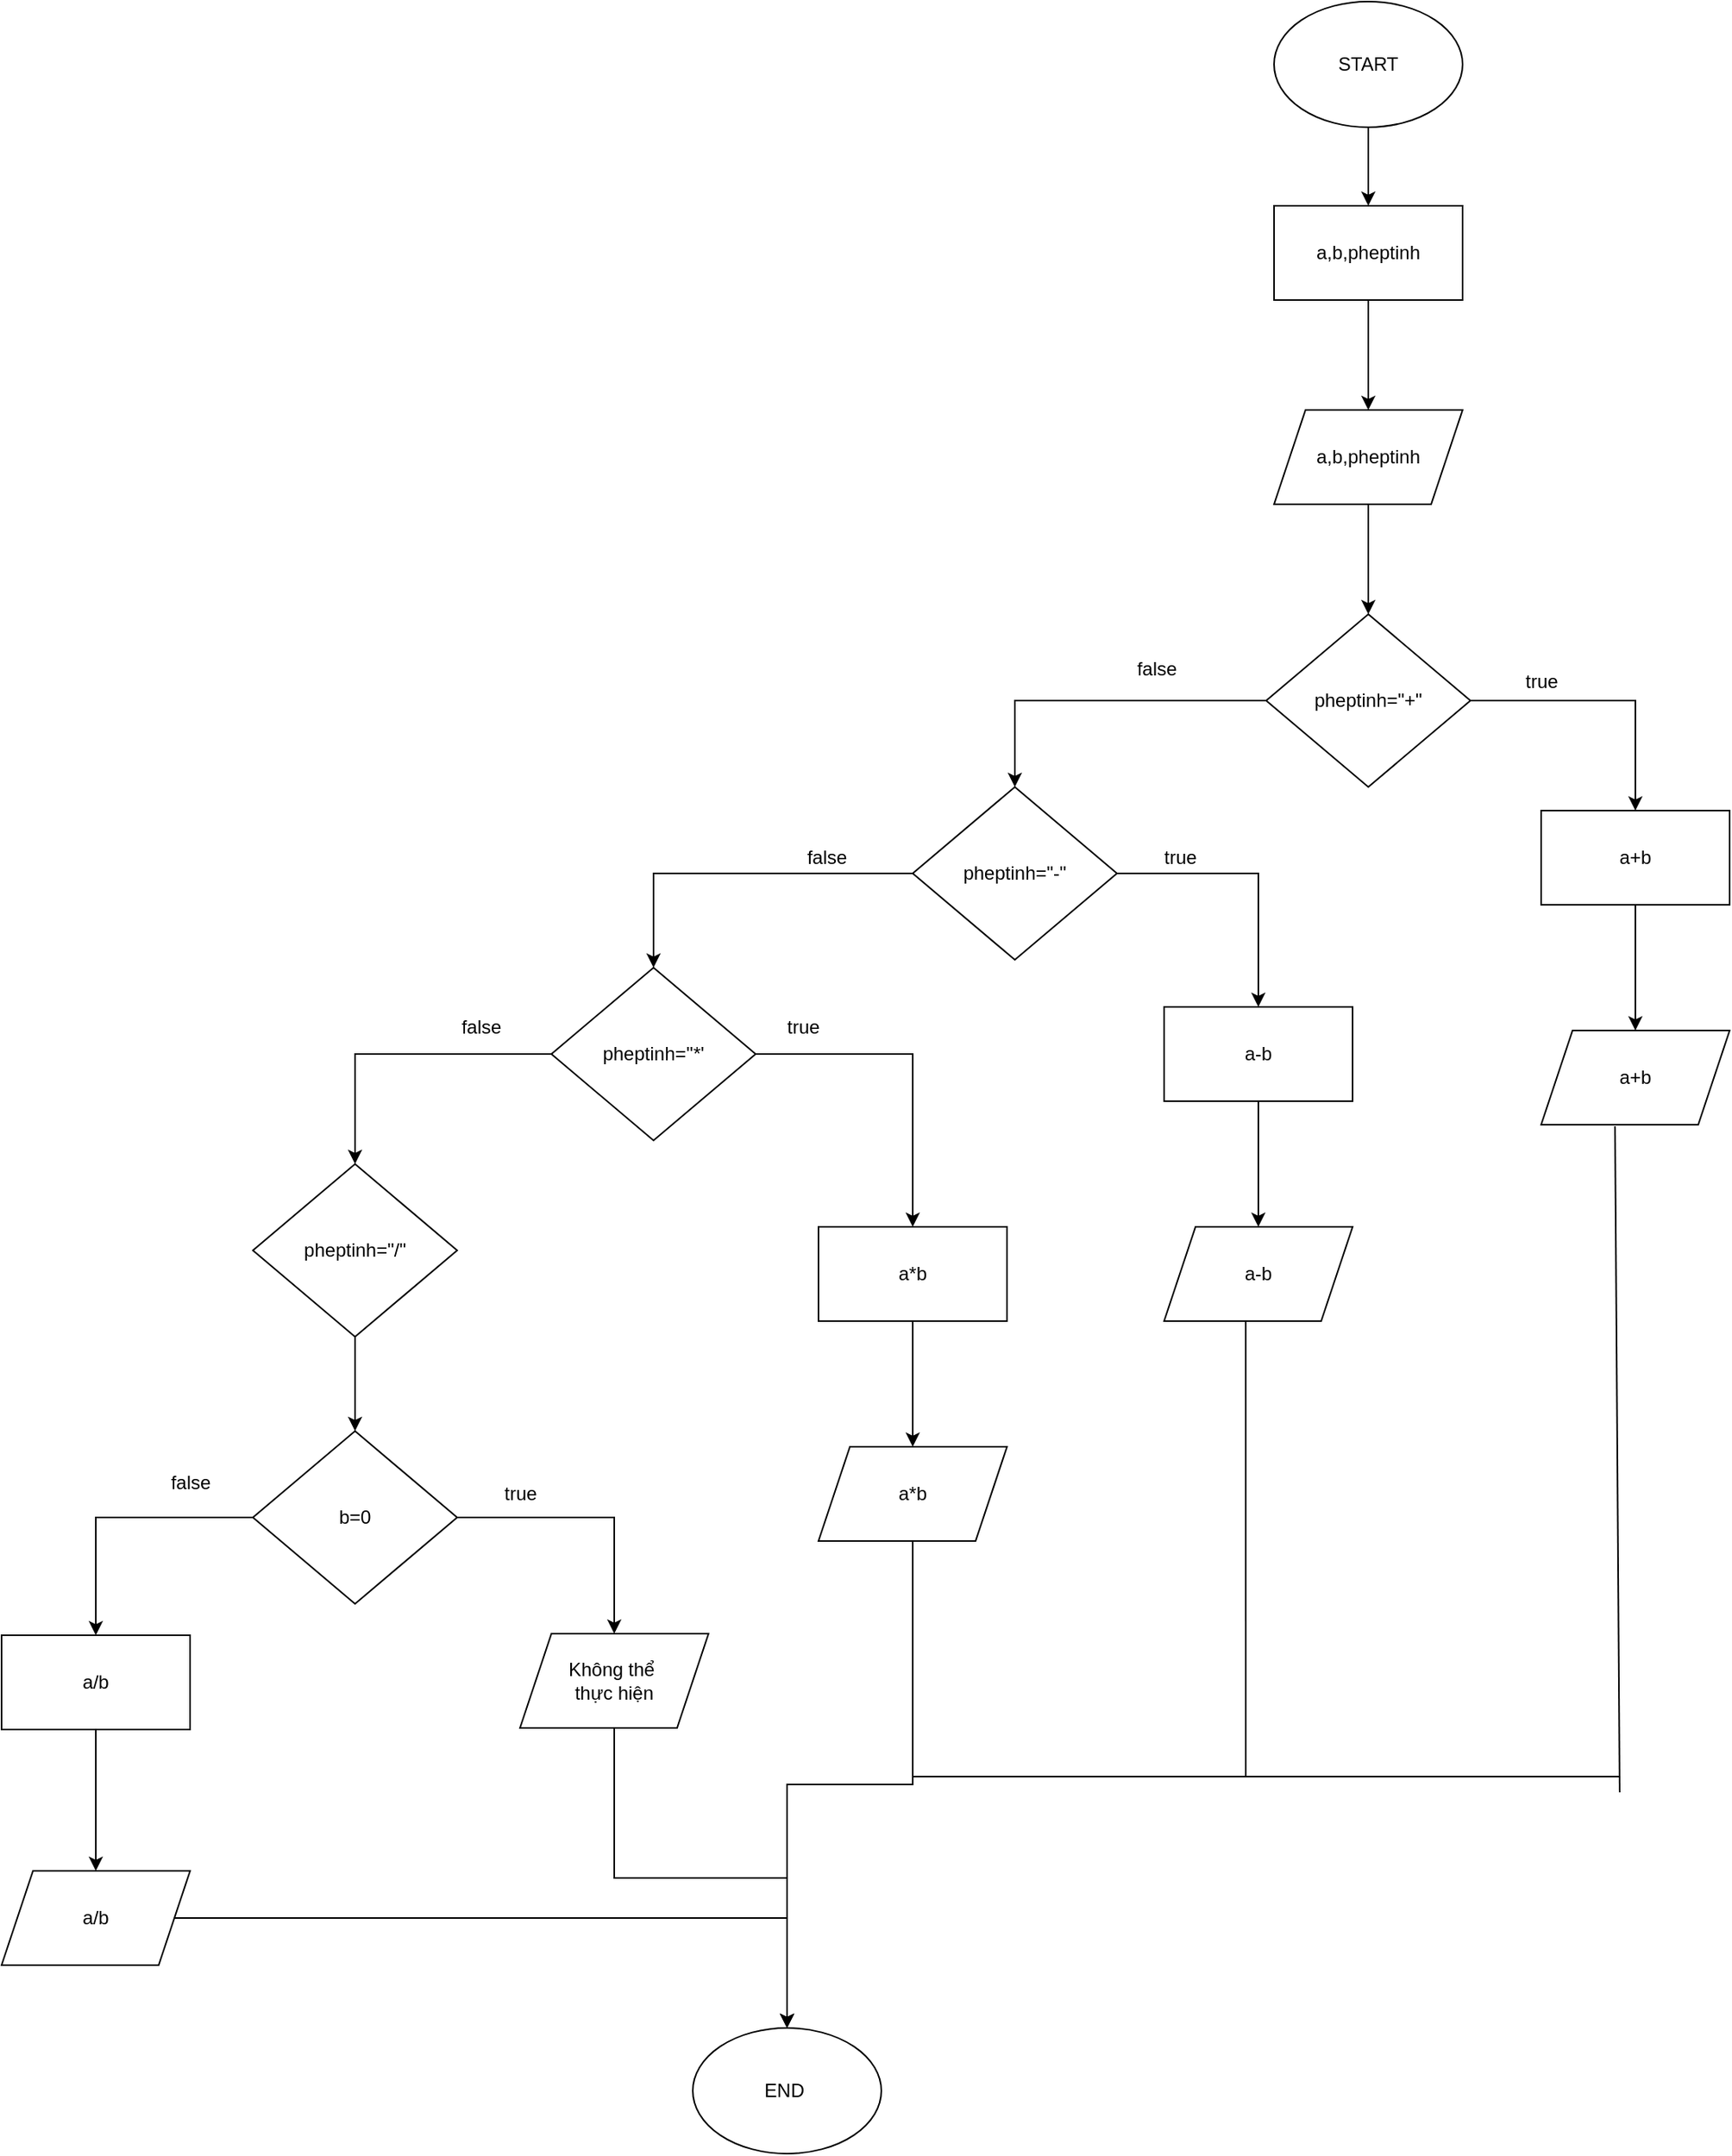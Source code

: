 <mxfile version="24.8.6">
  <diagram id="C5RBs43oDa-KdzZeNtuy" name="Page-1">
    <mxGraphModel dx="1947" dy="508" grid="1" gridSize="10" guides="1" tooltips="1" connect="1" arrows="1" fold="1" page="1" pageScale="1" pageWidth="827" pageHeight="1169" math="0" shadow="0">
      <root>
        <mxCell id="WIyWlLk6GJQsqaUBKTNV-0" />
        <mxCell id="WIyWlLk6GJQsqaUBKTNV-1" parent="WIyWlLk6GJQsqaUBKTNV-0" />
        <mxCell id="AR5Z-QuT03U5Xt1z8wnu-2" value="" style="edgeStyle=orthogonalEdgeStyle;rounded=0;orthogonalLoop=1;jettySize=auto;html=1;" edge="1" parent="WIyWlLk6GJQsqaUBKTNV-1" source="AR5Z-QuT03U5Xt1z8wnu-0" target="AR5Z-QuT03U5Xt1z8wnu-1">
          <mxGeometry relative="1" as="geometry" />
        </mxCell>
        <mxCell id="AR5Z-QuT03U5Xt1z8wnu-0" value="START" style="ellipse;whiteSpace=wrap;html=1;" vertex="1" parent="WIyWlLk6GJQsqaUBKTNV-1">
          <mxGeometry x="380" y="70" width="120" height="80" as="geometry" />
        </mxCell>
        <mxCell id="AR5Z-QuT03U5Xt1z8wnu-4" value="" style="edgeStyle=orthogonalEdgeStyle;rounded=0;orthogonalLoop=1;jettySize=auto;html=1;" edge="1" parent="WIyWlLk6GJQsqaUBKTNV-1" source="AR5Z-QuT03U5Xt1z8wnu-1" target="AR5Z-QuT03U5Xt1z8wnu-3">
          <mxGeometry relative="1" as="geometry" />
        </mxCell>
        <mxCell id="AR5Z-QuT03U5Xt1z8wnu-1" value="a,b,pheptinh" style="whiteSpace=wrap;html=1;" vertex="1" parent="WIyWlLk6GJQsqaUBKTNV-1">
          <mxGeometry x="380" y="200" width="120" height="60" as="geometry" />
        </mxCell>
        <mxCell id="AR5Z-QuT03U5Xt1z8wnu-6" value="" style="edgeStyle=orthogonalEdgeStyle;rounded=0;orthogonalLoop=1;jettySize=auto;html=1;" edge="1" parent="WIyWlLk6GJQsqaUBKTNV-1" source="AR5Z-QuT03U5Xt1z8wnu-3" target="AR5Z-QuT03U5Xt1z8wnu-5">
          <mxGeometry relative="1" as="geometry" />
        </mxCell>
        <mxCell id="AR5Z-QuT03U5Xt1z8wnu-3" value="a,b,pheptinh" style="shape=parallelogram;perimeter=parallelogramPerimeter;whiteSpace=wrap;html=1;fixedSize=1;" vertex="1" parent="WIyWlLk6GJQsqaUBKTNV-1">
          <mxGeometry x="380" y="330" width="120" height="60" as="geometry" />
        </mxCell>
        <mxCell id="AR5Z-QuT03U5Xt1z8wnu-8" value="" style="edgeStyle=orthogonalEdgeStyle;rounded=0;orthogonalLoop=1;jettySize=auto;html=1;" edge="1" parent="WIyWlLk6GJQsqaUBKTNV-1" source="AR5Z-QuT03U5Xt1z8wnu-5" target="AR5Z-QuT03U5Xt1z8wnu-7">
          <mxGeometry relative="1" as="geometry" />
        </mxCell>
        <mxCell id="AR5Z-QuT03U5Xt1z8wnu-17" style="edgeStyle=orthogonalEdgeStyle;rounded=0;orthogonalLoop=1;jettySize=auto;html=1;entryX=0.5;entryY=0;entryDx=0;entryDy=0;" edge="1" parent="WIyWlLk6GJQsqaUBKTNV-1" source="AR5Z-QuT03U5Xt1z8wnu-5" target="AR5Z-QuT03U5Xt1z8wnu-12">
          <mxGeometry relative="1" as="geometry" />
        </mxCell>
        <mxCell id="AR5Z-QuT03U5Xt1z8wnu-5" value="pheptinh=&quot;+&quot;" style="rhombus;whiteSpace=wrap;html=1;" vertex="1" parent="WIyWlLk6GJQsqaUBKTNV-1">
          <mxGeometry x="375" y="460" width="130" height="110" as="geometry" />
        </mxCell>
        <mxCell id="AR5Z-QuT03U5Xt1z8wnu-11" value="" style="edgeStyle=orthogonalEdgeStyle;rounded=0;orthogonalLoop=1;jettySize=auto;html=1;" edge="1" parent="WIyWlLk6GJQsqaUBKTNV-1" source="AR5Z-QuT03U5Xt1z8wnu-7" target="AR5Z-QuT03U5Xt1z8wnu-10">
          <mxGeometry relative="1" as="geometry" />
        </mxCell>
        <mxCell id="AR5Z-QuT03U5Xt1z8wnu-7" value="a+b" style="whiteSpace=wrap;html=1;" vertex="1" parent="WIyWlLk6GJQsqaUBKTNV-1">
          <mxGeometry x="550" y="585" width="120" height="60" as="geometry" />
        </mxCell>
        <mxCell id="AR5Z-QuT03U5Xt1z8wnu-9" value="true" style="text;html=1;align=center;verticalAlign=middle;resizable=0;points=[];autosize=1;strokeColor=none;fillColor=none;" vertex="1" parent="WIyWlLk6GJQsqaUBKTNV-1">
          <mxGeometry x="530" y="488" width="40" height="30" as="geometry" />
        </mxCell>
        <mxCell id="AR5Z-QuT03U5Xt1z8wnu-10" value="a+b" style="shape=parallelogram;perimeter=parallelogramPerimeter;whiteSpace=wrap;html=1;fixedSize=1;" vertex="1" parent="WIyWlLk6GJQsqaUBKTNV-1">
          <mxGeometry x="550" y="725" width="120" height="60" as="geometry" />
        </mxCell>
        <mxCell id="AR5Z-QuT03U5Xt1z8wnu-16" value="" style="edgeStyle=orthogonalEdgeStyle;rounded=0;orthogonalLoop=1;jettySize=auto;html=1;" edge="1" parent="WIyWlLk6GJQsqaUBKTNV-1" source="AR5Z-QuT03U5Xt1z8wnu-12" target="AR5Z-QuT03U5Xt1z8wnu-15">
          <mxGeometry relative="1" as="geometry" />
        </mxCell>
        <mxCell id="AR5Z-QuT03U5Xt1z8wnu-21" value="" style="edgeStyle=orthogonalEdgeStyle;rounded=0;orthogonalLoop=1;jettySize=auto;html=1;" edge="1" parent="WIyWlLk6GJQsqaUBKTNV-1" source="AR5Z-QuT03U5Xt1z8wnu-12" target="AR5Z-QuT03U5Xt1z8wnu-20">
          <mxGeometry relative="1" as="geometry" />
        </mxCell>
        <mxCell id="AR5Z-QuT03U5Xt1z8wnu-12" value="pheptinh=&quot;-&quot;" style="rhombus;whiteSpace=wrap;html=1;" vertex="1" parent="WIyWlLk6GJQsqaUBKTNV-1">
          <mxGeometry x="150" y="570" width="130" height="110" as="geometry" />
        </mxCell>
        <mxCell id="AR5Z-QuT03U5Xt1z8wnu-14" value="false" style="text;html=1;align=center;verticalAlign=middle;resizable=0;points=[];autosize=1;strokeColor=none;fillColor=none;" vertex="1" parent="WIyWlLk6GJQsqaUBKTNV-1">
          <mxGeometry x="280" y="480" width="50" height="30" as="geometry" />
        </mxCell>
        <mxCell id="AR5Z-QuT03U5Xt1z8wnu-19" value="" style="edgeStyle=orthogonalEdgeStyle;rounded=0;orthogonalLoop=1;jettySize=auto;html=1;" edge="1" parent="WIyWlLk6GJQsqaUBKTNV-1" source="AR5Z-QuT03U5Xt1z8wnu-15" target="AR5Z-QuT03U5Xt1z8wnu-18">
          <mxGeometry relative="1" as="geometry" />
        </mxCell>
        <mxCell id="AR5Z-QuT03U5Xt1z8wnu-15" value="a-b" style="whiteSpace=wrap;html=1;" vertex="1" parent="WIyWlLk6GJQsqaUBKTNV-1">
          <mxGeometry x="310" y="710" width="120" height="60" as="geometry" />
        </mxCell>
        <mxCell id="AR5Z-QuT03U5Xt1z8wnu-18" value="a-b" style="shape=parallelogram;perimeter=parallelogramPerimeter;whiteSpace=wrap;html=1;fixedSize=1;" vertex="1" parent="WIyWlLk6GJQsqaUBKTNV-1">
          <mxGeometry x="310" y="850" width="120" height="60" as="geometry" />
        </mxCell>
        <mxCell id="AR5Z-QuT03U5Xt1z8wnu-23" value="" style="edgeStyle=orthogonalEdgeStyle;rounded=0;orthogonalLoop=1;jettySize=auto;html=1;" edge="1" parent="WIyWlLk6GJQsqaUBKTNV-1" source="AR5Z-QuT03U5Xt1z8wnu-20" target="AR5Z-QuT03U5Xt1z8wnu-22">
          <mxGeometry relative="1" as="geometry" />
        </mxCell>
        <mxCell id="AR5Z-QuT03U5Xt1z8wnu-32" value="" style="edgeStyle=orthogonalEdgeStyle;rounded=0;orthogonalLoop=1;jettySize=auto;html=1;" edge="1" parent="WIyWlLk6GJQsqaUBKTNV-1" source="AR5Z-QuT03U5Xt1z8wnu-20" target="AR5Z-QuT03U5Xt1z8wnu-31">
          <mxGeometry relative="1" as="geometry" />
        </mxCell>
        <mxCell id="AR5Z-QuT03U5Xt1z8wnu-20" value="pheptinh=&#39;&#39;*&#39;" style="rhombus;whiteSpace=wrap;html=1;" vertex="1" parent="WIyWlLk6GJQsqaUBKTNV-1">
          <mxGeometry x="-80" y="685" width="130" height="110" as="geometry" />
        </mxCell>
        <mxCell id="AR5Z-QuT03U5Xt1z8wnu-30" value="" style="edgeStyle=orthogonalEdgeStyle;rounded=0;orthogonalLoop=1;jettySize=auto;html=1;" edge="1" parent="WIyWlLk6GJQsqaUBKTNV-1" source="AR5Z-QuT03U5Xt1z8wnu-22" target="AR5Z-QuT03U5Xt1z8wnu-29">
          <mxGeometry relative="1" as="geometry" />
        </mxCell>
        <mxCell id="AR5Z-QuT03U5Xt1z8wnu-22" value="a*b" style="whiteSpace=wrap;html=1;" vertex="1" parent="WIyWlLk6GJQsqaUBKTNV-1">
          <mxGeometry x="90" y="850" width="120" height="60" as="geometry" />
        </mxCell>
        <mxCell id="AR5Z-QuT03U5Xt1z8wnu-24" value="true" style="text;html=1;align=center;verticalAlign=middle;resizable=0;points=[];autosize=1;strokeColor=none;fillColor=none;" vertex="1" parent="WIyWlLk6GJQsqaUBKTNV-1">
          <mxGeometry x="60" y="708" width="40" height="30" as="geometry" />
        </mxCell>
        <mxCell id="AR5Z-QuT03U5Xt1z8wnu-27" value="true" style="text;html=1;align=center;verticalAlign=middle;resizable=0;points=[];autosize=1;strokeColor=none;fillColor=none;" vertex="1" parent="WIyWlLk6GJQsqaUBKTNV-1">
          <mxGeometry x="300" y="600" width="40" height="30" as="geometry" />
        </mxCell>
        <mxCell id="AR5Z-QuT03U5Xt1z8wnu-28" value="false" style="text;html=1;align=center;verticalAlign=middle;resizable=0;points=[];autosize=1;strokeColor=none;fillColor=none;" vertex="1" parent="WIyWlLk6GJQsqaUBKTNV-1">
          <mxGeometry x="70" y="600" width="50" height="30" as="geometry" />
        </mxCell>
        <mxCell id="AR5Z-QuT03U5Xt1z8wnu-47" style="edgeStyle=orthogonalEdgeStyle;rounded=0;orthogonalLoop=1;jettySize=auto;html=1;entryX=0.5;entryY=0;entryDx=0;entryDy=0;" edge="1" parent="WIyWlLk6GJQsqaUBKTNV-1" source="AR5Z-QuT03U5Xt1z8wnu-29" target="AR5Z-QuT03U5Xt1z8wnu-44">
          <mxGeometry relative="1" as="geometry" />
        </mxCell>
        <mxCell id="AR5Z-QuT03U5Xt1z8wnu-29" value="a*b" style="shape=parallelogram;perimeter=parallelogramPerimeter;whiteSpace=wrap;html=1;fixedSize=1;" vertex="1" parent="WIyWlLk6GJQsqaUBKTNV-1">
          <mxGeometry x="90" y="990" width="120" height="60" as="geometry" />
        </mxCell>
        <mxCell id="AR5Z-QuT03U5Xt1z8wnu-35" value="" style="edgeStyle=orthogonalEdgeStyle;rounded=0;orthogonalLoop=1;jettySize=auto;html=1;" edge="1" parent="WIyWlLk6GJQsqaUBKTNV-1" source="AR5Z-QuT03U5Xt1z8wnu-31" target="AR5Z-QuT03U5Xt1z8wnu-34">
          <mxGeometry relative="1" as="geometry" />
        </mxCell>
        <mxCell id="AR5Z-QuT03U5Xt1z8wnu-31" value="pheptinh=&quot;/&quot;" style="rhombus;whiteSpace=wrap;html=1;" vertex="1" parent="WIyWlLk6GJQsqaUBKTNV-1">
          <mxGeometry x="-270" y="810" width="130" height="110" as="geometry" />
        </mxCell>
        <mxCell id="AR5Z-QuT03U5Xt1z8wnu-33" value="false" style="text;html=1;align=center;verticalAlign=middle;resizable=0;points=[];autosize=1;strokeColor=none;fillColor=none;" vertex="1" parent="WIyWlLk6GJQsqaUBKTNV-1">
          <mxGeometry x="-150" y="708" width="50" height="30" as="geometry" />
        </mxCell>
        <mxCell id="AR5Z-QuT03U5Xt1z8wnu-37" value="" style="edgeStyle=orthogonalEdgeStyle;rounded=0;orthogonalLoop=1;jettySize=auto;html=1;" edge="1" parent="WIyWlLk6GJQsqaUBKTNV-1" source="AR5Z-QuT03U5Xt1z8wnu-34" target="AR5Z-QuT03U5Xt1z8wnu-36">
          <mxGeometry relative="1" as="geometry" />
        </mxCell>
        <mxCell id="AR5Z-QuT03U5Xt1z8wnu-40" value="" style="edgeStyle=orthogonalEdgeStyle;rounded=0;orthogonalLoop=1;jettySize=auto;html=1;" edge="1" parent="WIyWlLk6GJQsqaUBKTNV-1" source="AR5Z-QuT03U5Xt1z8wnu-34" target="AR5Z-QuT03U5Xt1z8wnu-39">
          <mxGeometry relative="1" as="geometry" />
        </mxCell>
        <mxCell id="AR5Z-QuT03U5Xt1z8wnu-34" value="b=0" style="rhombus;whiteSpace=wrap;html=1;" vertex="1" parent="WIyWlLk6GJQsqaUBKTNV-1">
          <mxGeometry x="-270" y="980" width="130" height="110" as="geometry" />
        </mxCell>
        <mxCell id="AR5Z-QuT03U5Xt1z8wnu-46" style="edgeStyle=orthogonalEdgeStyle;rounded=0;orthogonalLoop=1;jettySize=auto;html=1;entryX=0.5;entryY=0;entryDx=0;entryDy=0;" edge="1" parent="WIyWlLk6GJQsqaUBKTNV-1" source="AR5Z-QuT03U5Xt1z8wnu-36" target="AR5Z-QuT03U5Xt1z8wnu-44">
          <mxGeometry relative="1" as="geometry" />
        </mxCell>
        <mxCell id="AR5Z-QuT03U5Xt1z8wnu-36" value="Không thể&amp;nbsp;&lt;div&gt;thực hiện&lt;/div&gt;" style="shape=parallelogram;perimeter=parallelogramPerimeter;whiteSpace=wrap;html=1;fixedSize=1;" vertex="1" parent="WIyWlLk6GJQsqaUBKTNV-1">
          <mxGeometry x="-100" y="1109" width="120" height="60" as="geometry" />
        </mxCell>
        <mxCell id="AR5Z-QuT03U5Xt1z8wnu-38" value="true" style="text;html=1;align=center;verticalAlign=middle;resizable=0;points=[];autosize=1;strokeColor=none;fillColor=none;" vertex="1" parent="WIyWlLk6GJQsqaUBKTNV-1">
          <mxGeometry x="-120" y="1005" width="40" height="30" as="geometry" />
        </mxCell>
        <mxCell id="AR5Z-QuT03U5Xt1z8wnu-43" value="" style="edgeStyle=orthogonalEdgeStyle;rounded=0;orthogonalLoop=1;jettySize=auto;html=1;" edge="1" parent="WIyWlLk6GJQsqaUBKTNV-1" source="AR5Z-QuT03U5Xt1z8wnu-39" target="AR5Z-QuT03U5Xt1z8wnu-42">
          <mxGeometry relative="1" as="geometry" />
        </mxCell>
        <mxCell id="AR5Z-QuT03U5Xt1z8wnu-39" value="a/b" style="whiteSpace=wrap;html=1;" vertex="1" parent="WIyWlLk6GJQsqaUBKTNV-1">
          <mxGeometry x="-430" y="1110" width="120" height="60" as="geometry" />
        </mxCell>
        <mxCell id="AR5Z-QuT03U5Xt1z8wnu-41" value="false" style="text;html=1;align=center;verticalAlign=middle;resizable=0;points=[];autosize=1;strokeColor=none;fillColor=none;" vertex="1" parent="WIyWlLk6GJQsqaUBKTNV-1">
          <mxGeometry x="-335" y="998" width="50" height="30" as="geometry" />
        </mxCell>
        <mxCell id="AR5Z-QuT03U5Xt1z8wnu-45" style="edgeStyle=orthogonalEdgeStyle;rounded=0;orthogonalLoop=1;jettySize=auto;html=1;" edge="1" parent="WIyWlLk6GJQsqaUBKTNV-1" source="AR5Z-QuT03U5Xt1z8wnu-42" target="AR5Z-QuT03U5Xt1z8wnu-44">
          <mxGeometry relative="1" as="geometry" />
        </mxCell>
        <mxCell id="AR5Z-QuT03U5Xt1z8wnu-42" value="a/b" style="shape=parallelogram;perimeter=parallelogramPerimeter;whiteSpace=wrap;html=1;fixedSize=1;" vertex="1" parent="WIyWlLk6GJQsqaUBKTNV-1">
          <mxGeometry x="-430" y="1260" width="120" height="60" as="geometry" />
        </mxCell>
        <mxCell id="AR5Z-QuT03U5Xt1z8wnu-44" value="END&amp;nbsp;" style="ellipse;whiteSpace=wrap;html=1;" vertex="1" parent="WIyWlLk6GJQsqaUBKTNV-1">
          <mxGeometry x="10" y="1360" width="120" height="80" as="geometry" />
        </mxCell>
        <mxCell id="AR5Z-QuT03U5Xt1z8wnu-49" value="" style="endArrow=none;html=1;rounded=0;entryX=0.433;entryY=1;entryDx=0;entryDy=0;entryPerimeter=0;" edge="1" parent="WIyWlLk6GJQsqaUBKTNV-1" target="AR5Z-QuT03U5Xt1z8wnu-18">
          <mxGeometry width="50" height="50" relative="1" as="geometry">
            <mxPoint x="362" y="1200" as="sourcePoint" />
            <mxPoint x="410" y="1060" as="targetPoint" />
          </mxGeometry>
        </mxCell>
        <mxCell id="AR5Z-QuT03U5Xt1z8wnu-50" value="" style="endArrow=none;html=1;rounded=0;" edge="1" parent="WIyWlLk6GJQsqaUBKTNV-1">
          <mxGeometry width="50" height="50" relative="1" as="geometry">
            <mxPoint x="360" y="1200" as="sourcePoint" />
            <mxPoint x="150" y="1200" as="targetPoint" />
          </mxGeometry>
        </mxCell>
        <mxCell id="AR5Z-QuT03U5Xt1z8wnu-51" value="" style="endArrow=none;html=1;rounded=0;entryX=0.392;entryY=1.017;entryDx=0;entryDy=0;entryPerimeter=0;" edge="1" parent="WIyWlLk6GJQsqaUBKTNV-1" target="AR5Z-QuT03U5Xt1z8wnu-10">
          <mxGeometry width="50" height="50" relative="1" as="geometry">
            <mxPoint x="600" y="1210" as="sourcePoint" />
            <mxPoint x="650" y="920" as="targetPoint" />
          </mxGeometry>
        </mxCell>
        <mxCell id="AR5Z-QuT03U5Xt1z8wnu-52" value="" style="endArrow=none;html=1;rounded=0;" edge="1" parent="WIyWlLk6GJQsqaUBKTNV-1">
          <mxGeometry width="50" height="50" relative="1" as="geometry">
            <mxPoint x="360" y="1200" as="sourcePoint" />
            <mxPoint x="600" y="1200" as="targetPoint" />
          </mxGeometry>
        </mxCell>
      </root>
    </mxGraphModel>
  </diagram>
</mxfile>
